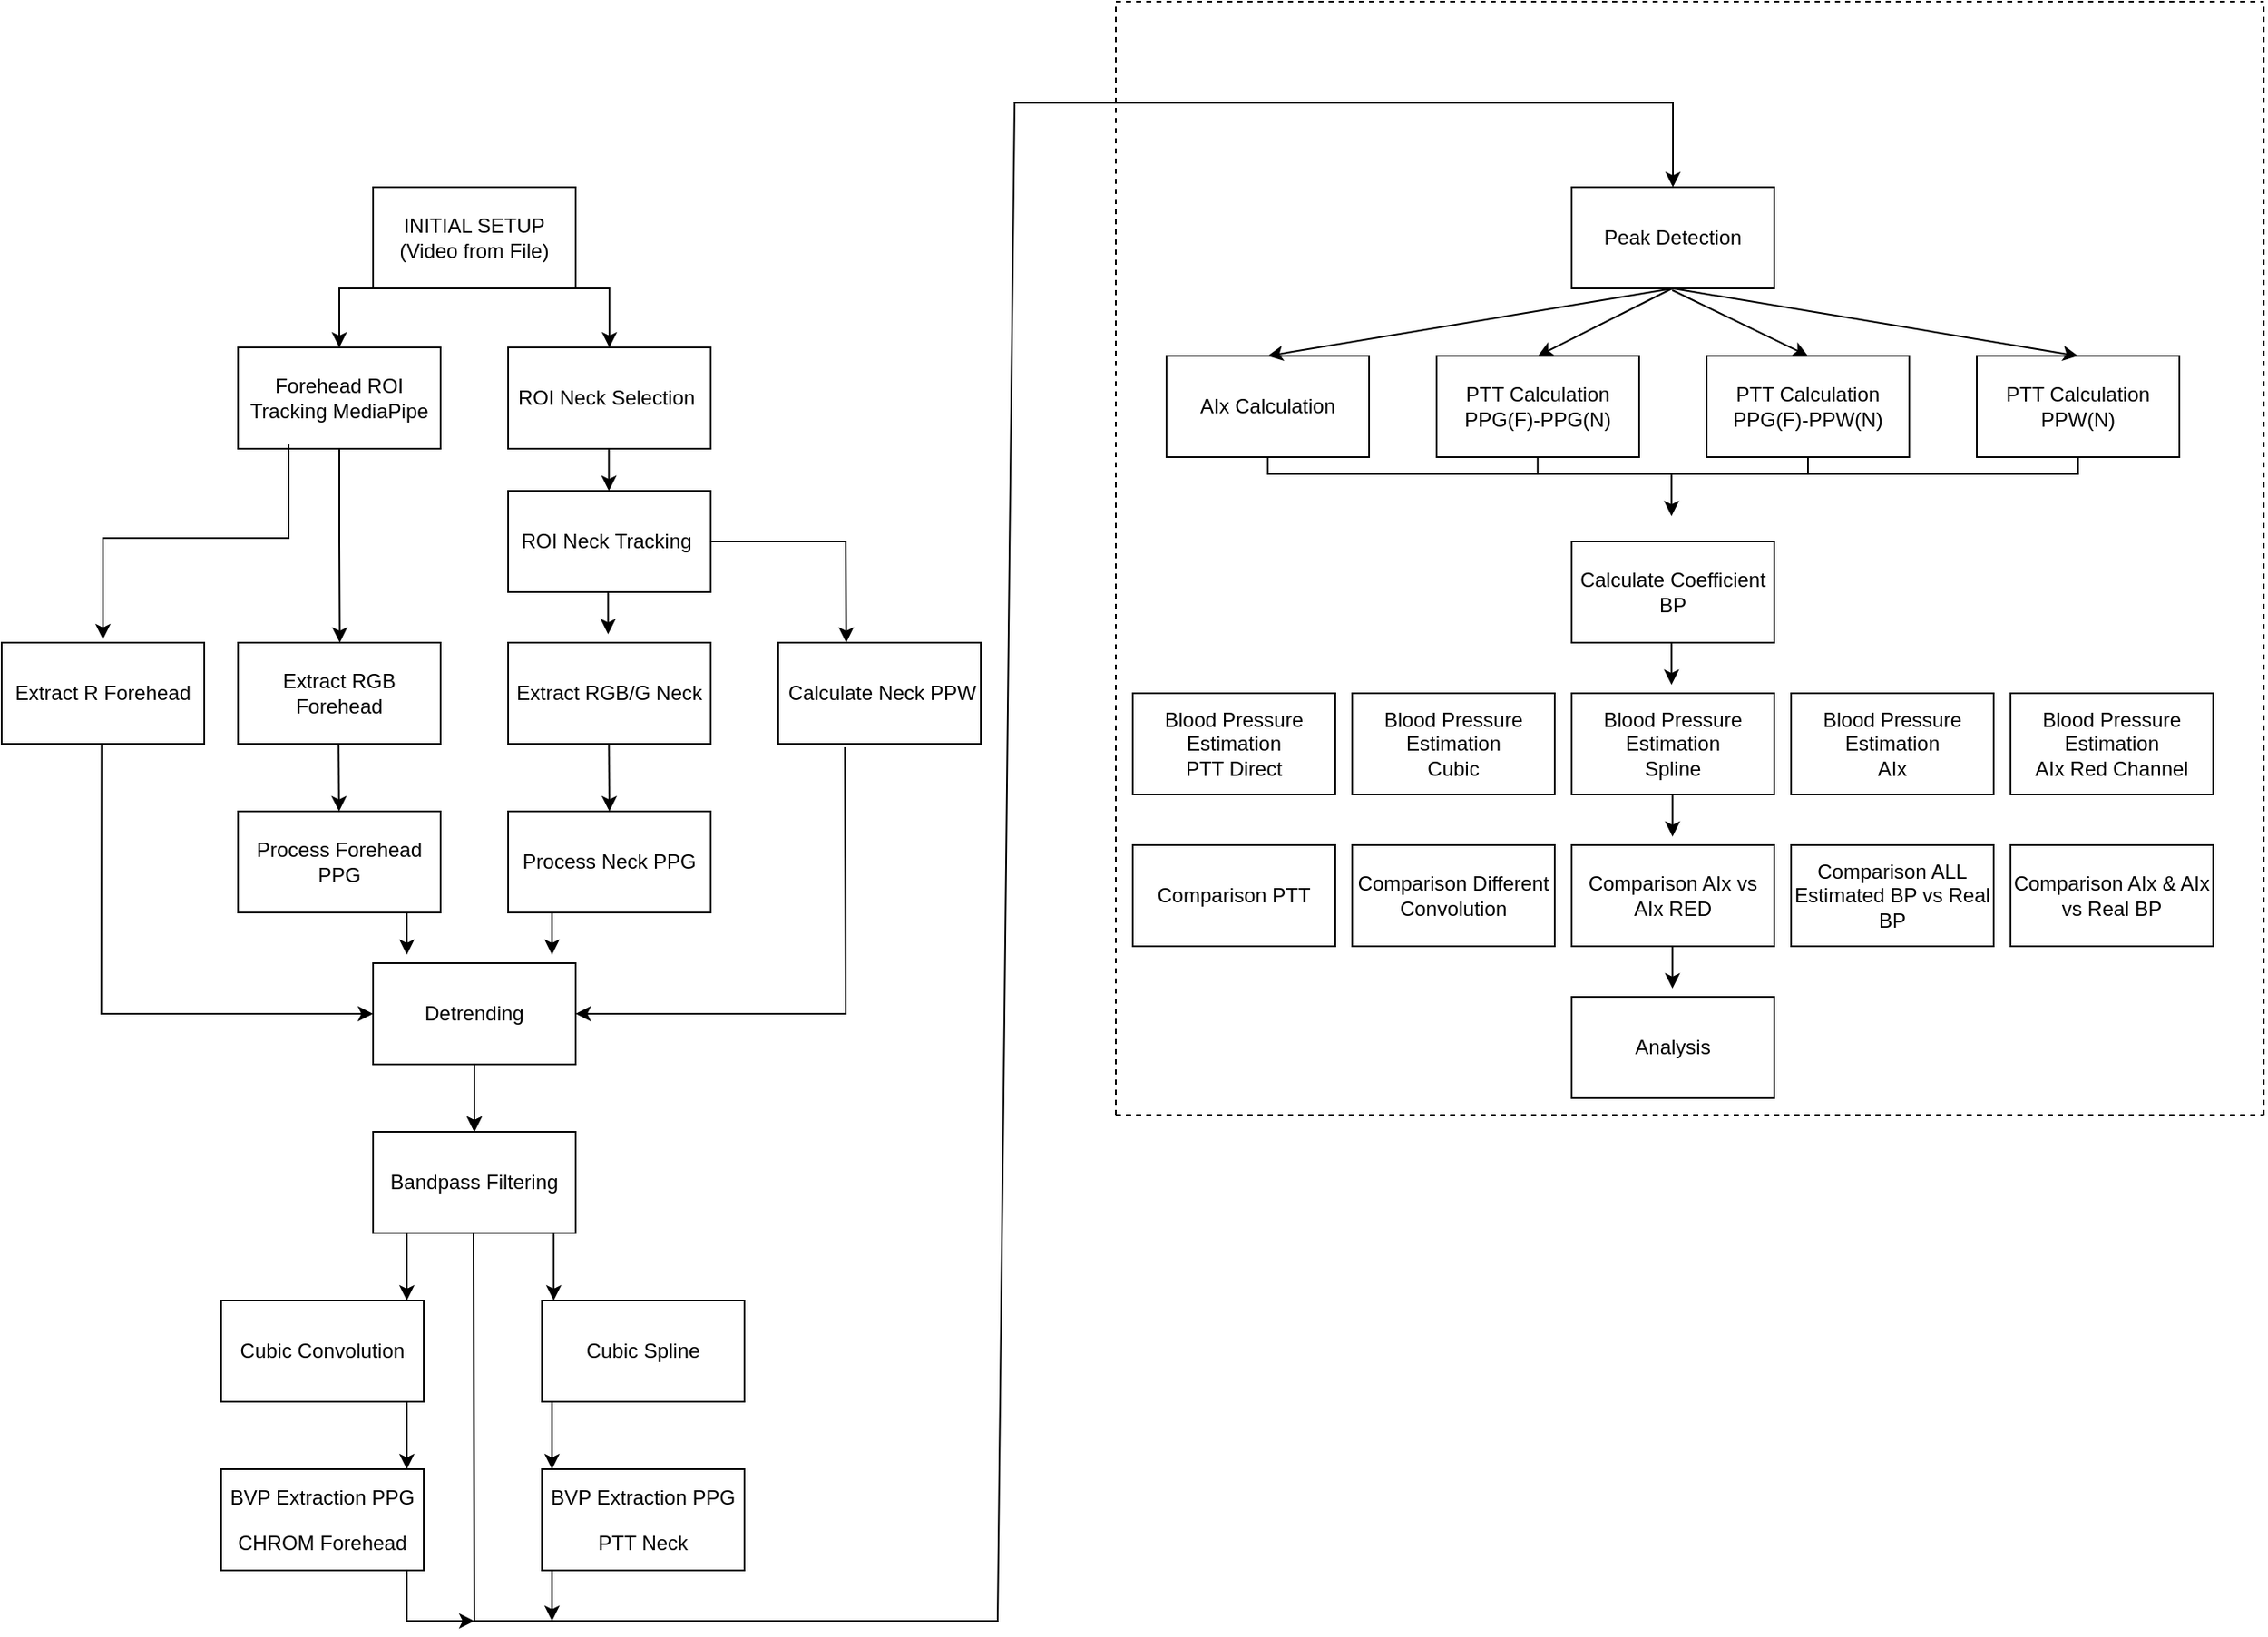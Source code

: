 <mxfile version="26.0.9">
  <diagram name="Pagina-1" id="Jpuzy2f0KLq-0AvHMx6a">
    <mxGraphModel dx="1965" dy="1003" grid="1" gridSize="10" guides="1" tooltips="1" connect="1" arrows="1" fold="1" page="1" pageScale="1" pageWidth="827" pageHeight="1169" math="0" shadow="0">
      <root>
        <mxCell id="0" />
        <mxCell id="1" parent="0" />
        <mxCell id="6SvfbTBSjl1cwtNNpb_5-1" value="INITIAL SETUP&lt;div&gt;(Video from File)&lt;/div&gt;" style="rounded=0;whiteSpace=wrap;html=1;" parent="1" vertex="1">
          <mxGeometry x="720" y="430" width="120" height="60" as="geometry" />
        </mxCell>
        <mxCell id="6SvfbTBSjl1cwtNNpb_5-2" value="ROI Neck&amp;nbsp;&lt;span style=&quot;background-color: transparent; color: light-dark(rgb(0, 0, 0), rgb(255, 255, 255));&quot;&gt;Selection&amp;nbsp;&lt;/span&gt;" style="rounded=0;whiteSpace=wrap;html=1;" parent="1" vertex="1">
          <mxGeometry x="800" y="525" width="120" height="60" as="geometry" />
        </mxCell>
        <mxCell id="6SvfbTBSjl1cwtNNpb_5-3" value="&lt;p class=&quot;p1&quot;&gt;Process Forehead PPG&lt;/p&gt;" style="rounded=0;whiteSpace=wrap;html=1;" parent="1" vertex="1">
          <mxGeometry x="640" y="800" width="120" height="60" as="geometry" />
        </mxCell>
        <mxCell id="6SvfbTBSjl1cwtNNpb_5-4" value="&lt;p class=&quot;p1&quot;&gt;Process Neck PPG&lt;/p&gt;" style="rounded=0;whiteSpace=wrap;html=1;" parent="1" vertex="1">
          <mxGeometry x="800" y="800" width="120" height="60" as="geometry" />
        </mxCell>
        <mxCell id="6SvfbTBSjl1cwtNNpb_5-5" value="&lt;p class=&quot;p1&quot;&gt;&lt;span class=&quot;Apple-converted-space&quot;&gt;&amp;nbsp;&lt;/span&gt;Calculate Neck PPW&lt;/p&gt;" style="rounded=0;whiteSpace=wrap;html=1;" parent="1" vertex="1">
          <mxGeometry x="960" y="700" width="120" height="60" as="geometry" />
        </mxCell>
        <mxCell id="8UzFJB07DRBX3_1VXv-o-12" value="" style="edgeStyle=orthogonalEdgeStyle;rounded=0;orthogonalLoop=1;jettySize=auto;html=1;" edge="1" parent="1" source="6SvfbTBSjl1cwtNNpb_5-6" target="6SvfbTBSjl1cwtNNpb_5-7">
          <mxGeometry relative="1" as="geometry" />
        </mxCell>
        <mxCell id="6SvfbTBSjl1cwtNNpb_5-6" value="&lt;p class=&quot;p1&quot;&gt;Detrending&lt;/p&gt;" style="rounded=0;whiteSpace=wrap;html=1;" parent="1" vertex="1">
          <mxGeometry x="720" y="890" width="120" height="60" as="geometry" />
        </mxCell>
        <mxCell id="6SvfbTBSjl1cwtNNpb_5-7" value="&lt;p class=&quot;p1&quot;&gt;Bandpass Filtering&lt;/p&gt;" style="rounded=0;whiteSpace=wrap;html=1;" parent="1" vertex="1">
          <mxGeometry x="720" y="990" width="120" height="60" as="geometry" />
        </mxCell>
        <mxCell id="6SvfbTBSjl1cwtNNpb_5-8" value="&lt;p class=&quot;p1&quot;&gt;BVP Extraction PPG&lt;/p&gt;&lt;p class=&quot;p1&quot;&gt;&lt;span style=&quot;background-color: transparent; color: light-dark(rgb(0, 0, 0), rgb(255, 255, 255));&quot;&gt;CHROM&amp;nbsp;&lt;/span&gt;&lt;span style=&quot;background-color: transparent; color: light-dark(rgb(0, 0, 0), rgb(255, 255, 255));&quot;&gt;Forehead&lt;/span&gt;&lt;/p&gt;" style="rounded=0;whiteSpace=wrap;html=1;" parent="1" vertex="1">
          <mxGeometry x="630" y="1190" width="120" height="60" as="geometry" />
        </mxCell>
        <mxCell id="6SvfbTBSjl1cwtNNpb_5-9" value="&lt;p class=&quot;p1&quot;&gt;BVP Extraction PPG&lt;/p&gt;&lt;p class=&quot;p1&quot;&gt;&lt;span style=&quot;background-color: transparent; color: light-dark(rgb(0, 0, 0), rgb(255, 255, 255));&quot;&gt;PTT Neck&lt;/span&gt;&lt;/p&gt;" style="rounded=0;whiteSpace=wrap;html=1;" parent="1" vertex="1">
          <mxGeometry x="820" y="1190" width="120" height="60" as="geometry" />
        </mxCell>
        <mxCell id="6SvfbTBSjl1cwtNNpb_5-10" value="Peak Detection" style="rounded=0;whiteSpace=wrap;html=1;" parent="1" vertex="1">
          <mxGeometry x="1430" y="430" width="120" height="60" as="geometry" />
        </mxCell>
        <mxCell id="6SvfbTBSjl1cwtNNpb_5-11" value="PTT Calculation&lt;br&gt;PPG(F)-PPG(N)" style="rounded=0;whiteSpace=wrap;html=1;" parent="1" vertex="1">
          <mxGeometry x="1350" y="530" width="120" height="60" as="geometry" />
        </mxCell>
        <mxCell id="6SvfbTBSjl1cwtNNpb_5-12" value="AIx Calculation" style="rounded=0;whiteSpace=wrap;html=1;" parent="1" vertex="1">
          <mxGeometry x="1190" y="530" width="120" height="60" as="geometry" />
        </mxCell>
        <mxCell id="6SvfbTBSjl1cwtNNpb_5-13" value="Blood Pressure Estimation&lt;br&gt;Spline" style="rounded=0;whiteSpace=wrap;html=1;" parent="1" vertex="1">
          <mxGeometry x="1430" y="730" width="120" height="60" as="geometry" />
        </mxCell>
        <mxCell id="6SvfbTBSjl1cwtNNpb_5-14" value="Comparison AIx vs AIx RED" style="rounded=0;whiteSpace=wrap;html=1;" parent="1" vertex="1">
          <mxGeometry x="1430" y="820" width="120" height="60" as="geometry" />
        </mxCell>
        <mxCell id="6SvfbTBSjl1cwtNNpb_5-15" value="&lt;p class=&quot;p1&quot;&gt;Extract RGB Forehead&lt;/p&gt;" style="rounded=0;whiteSpace=wrap;html=1;" parent="1" vertex="1">
          <mxGeometry x="640" y="700" width="120" height="60" as="geometry" />
        </mxCell>
        <mxCell id="6SvfbTBSjl1cwtNNpb_5-16" value="&lt;p class=&quot;p1&quot;&gt;Extract RGB/G Neck&lt;/p&gt;" style="rounded=0;whiteSpace=wrap;html=1;" parent="1" vertex="1">
          <mxGeometry x="800" y="700" width="120" height="60" as="geometry" />
        </mxCell>
        <mxCell id="6SvfbTBSjl1cwtNNpb_5-17" value="" style="endArrow=classic;html=1;rounded=0;entryX=0.5;entryY=0;entryDx=0;entryDy=0;exitX=0.5;exitY=1;exitDx=0;exitDy=0;" parent="1" target="6SvfbTBSjl1cwtNNpb_5-2" edge="1" source="6SvfbTBSjl1cwtNNpb_5-1">
          <mxGeometry width="50" height="50" relative="1" as="geometry">
            <mxPoint x="860" y="500" as="sourcePoint" />
            <mxPoint x="910" y="450" as="targetPoint" />
            <Array as="points">
              <mxPoint x="860" y="490" />
            </Array>
          </mxGeometry>
        </mxCell>
        <mxCell id="6SvfbTBSjl1cwtNNpb_5-18" value="" style="endArrow=classic;html=1;rounded=0;entryX=0.5;entryY=0;entryDx=0;entryDy=0;" parent="1" edge="1">
          <mxGeometry width="50" height="50" relative="1" as="geometry">
            <mxPoint x="859.71" y="585" as="sourcePoint" />
            <mxPoint x="859.71" y="610" as="targetPoint" />
          </mxGeometry>
        </mxCell>
        <mxCell id="6SvfbTBSjl1cwtNNpb_5-19" value="" style="endArrow=classic;html=1;rounded=0;entryX=0.5;entryY=0;entryDx=0;entryDy=0;" parent="1" target="6SvfbTBSjl1cwtNNpb_5-4" edge="1">
          <mxGeometry width="50" height="50" relative="1" as="geometry">
            <mxPoint x="859.71" y="760" as="sourcePoint" />
            <mxPoint x="859.71" y="785" as="targetPoint" />
          </mxGeometry>
        </mxCell>
        <mxCell id="6SvfbTBSjl1cwtNNpb_5-20" value="" style="endArrow=classic;html=1;rounded=0;entryX=0.5;entryY=0;entryDx=0;entryDy=0;" parent="1" edge="1">
          <mxGeometry width="50" height="50" relative="1" as="geometry">
            <mxPoint x="826" y="860" as="sourcePoint" />
            <mxPoint x="826" y="885" as="targetPoint" />
          </mxGeometry>
        </mxCell>
        <mxCell id="6SvfbTBSjl1cwtNNpb_5-21" value="" style="endArrow=classic;html=1;rounded=0;entryX=0.5;entryY=0;entryDx=0;entryDy=0;" parent="1" edge="1">
          <mxGeometry width="50" height="50" relative="1" as="geometry">
            <mxPoint x="740" y="860" as="sourcePoint" />
            <mxPoint x="740" y="885" as="targetPoint" />
          </mxGeometry>
        </mxCell>
        <mxCell id="6SvfbTBSjl1cwtNNpb_5-22" value="" style="endArrow=classic;html=1;rounded=0;entryX=0.5;entryY=0;entryDx=0;entryDy=0;" parent="1" target="6SvfbTBSjl1cwtNNpb_5-7" edge="1">
          <mxGeometry width="50" height="50" relative="1" as="geometry">
            <mxPoint x="780" y="950" as="sourcePoint" />
            <mxPoint x="780" y="975" as="targetPoint" />
          </mxGeometry>
        </mxCell>
        <mxCell id="6SvfbTBSjl1cwtNNpb_5-27" value="" style="endArrow=classic;html=1;rounded=0;entryX=0.5;entryY=0;entryDx=0;entryDy=0;" parent="1" target="6SvfbTBSjl1cwtNNpb_5-39" edge="1">
          <mxGeometry width="50" height="50" relative="1" as="geometry">
            <mxPoint x="1489.57" y="491" as="sourcePoint" />
            <mxPoint x="1489.57" y="530" as="targetPoint" />
          </mxGeometry>
        </mxCell>
        <mxCell id="6SvfbTBSjl1cwtNNpb_5-28" value="" style="endArrow=classic;html=1;rounded=0;entryX=0.5;entryY=0;entryDx=0;entryDy=0;exitX=0.5;exitY=1;exitDx=0;exitDy=0;" parent="1" source="6SvfbTBSjl1cwtNNpb_5-10" target="6SvfbTBSjl1cwtNNpb_5-12" edge="1">
          <mxGeometry width="50" height="50" relative="1" as="geometry">
            <mxPoint x="1450" y="490" as="sourcePoint" />
            <mxPoint x="1450" y="515" as="targetPoint" />
          </mxGeometry>
        </mxCell>
        <mxCell id="6SvfbTBSjl1cwtNNpb_5-31" value="" style="endArrow=classic;html=1;rounded=0;entryX=0.5;entryY=0;entryDx=0;entryDy=0;" parent="1" edge="1">
          <mxGeometry width="50" height="50" relative="1" as="geometry">
            <mxPoint x="1489.77" y="790" as="sourcePoint" />
            <mxPoint x="1489.77" y="815" as="targetPoint" />
          </mxGeometry>
        </mxCell>
        <mxCell id="6SvfbTBSjl1cwtNNpb_5-38" value="PTT Calculation&lt;br&gt;PPW(N)" style="rounded=0;whiteSpace=wrap;html=1;" parent="1" vertex="1">
          <mxGeometry x="1670" y="530" width="120" height="60" as="geometry" />
        </mxCell>
        <mxCell id="6SvfbTBSjl1cwtNNpb_5-39" value="PTT Calculation&lt;br&gt;PPG(F)-PPW(N)" style="rounded=0;whiteSpace=wrap;html=1;" parent="1" vertex="1">
          <mxGeometry x="1510" y="530" width="120" height="60" as="geometry" />
        </mxCell>
        <mxCell id="6SvfbTBSjl1cwtNNpb_5-40" value="" style="endArrow=classic;html=1;rounded=0;entryX=0.5;entryY=0;entryDx=0;entryDy=0;" parent="1" target="6SvfbTBSjl1cwtNNpb_5-11" edge="1">
          <mxGeometry width="50" height="50" relative="1" as="geometry">
            <mxPoint x="1489.57" y="490" as="sourcePoint" />
            <mxPoint x="1489.57" y="529" as="targetPoint" />
          </mxGeometry>
        </mxCell>
        <mxCell id="6SvfbTBSjl1cwtNNpb_5-41" value="" style="endArrow=classic;html=1;rounded=0;entryX=0.5;entryY=0;entryDx=0;entryDy=0;" parent="1" target="6SvfbTBSjl1cwtNNpb_5-38" edge="1">
          <mxGeometry width="50" height="50" relative="1" as="geometry">
            <mxPoint x="1490" y="490" as="sourcePoint" />
            <mxPoint x="1570.43" y="529" as="targetPoint" />
          </mxGeometry>
        </mxCell>
        <mxCell id="6SvfbTBSjl1cwtNNpb_5-42" value="" style="endArrow=classic;html=1;rounded=0;entryX=0.5;entryY=0;entryDx=0;entryDy=0;" parent="1" edge="1">
          <mxGeometry width="50" height="50" relative="1" as="geometry">
            <mxPoint x="699.57" y="760" as="sourcePoint" />
            <mxPoint x="699.86" y="800" as="targetPoint" />
          </mxGeometry>
        </mxCell>
        <mxCell id="6SvfbTBSjl1cwtNNpb_5-45" value="" style="endArrow=none;html=1;rounded=0;" parent="1" edge="1">
          <mxGeometry width="50" height="50" relative="1" as="geometry">
            <mxPoint x="1490" y="600" as="sourcePoint" />
            <mxPoint x="1250" y="590" as="targetPoint" />
            <Array as="points">
              <mxPoint x="1250" y="600" />
            </Array>
          </mxGeometry>
        </mxCell>
        <mxCell id="6SvfbTBSjl1cwtNNpb_5-46" value="" style="endArrow=none;html=1;rounded=0;exitX=0.5;exitY=1;exitDx=0;exitDy=0;" parent="1" source="6SvfbTBSjl1cwtNNpb_5-38" edge="1">
          <mxGeometry width="50" height="50" relative="1" as="geometry">
            <mxPoint x="1760" y="610" as="sourcePoint" />
            <mxPoint x="1490" y="600" as="targetPoint" />
            <Array as="points">
              <mxPoint x="1730" y="600" />
            </Array>
          </mxGeometry>
        </mxCell>
        <mxCell id="6SvfbTBSjl1cwtNNpb_5-47" value="" style="endArrow=none;html=1;rounded=0;entryX=0.5;entryY=1;entryDx=0;entryDy=0;" parent="1" target="6SvfbTBSjl1cwtNNpb_5-39" edge="1">
          <mxGeometry width="50" height="50" relative="1" as="geometry">
            <mxPoint x="1570" y="600" as="sourcePoint" />
            <mxPoint x="1620" y="630" as="targetPoint" />
          </mxGeometry>
        </mxCell>
        <mxCell id="6SvfbTBSjl1cwtNNpb_5-48" value="" style="endArrow=none;html=1;rounded=0;entryX=0.5;entryY=1;entryDx=0;entryDy=0;" parent="1" edge="1">
          <mxGeometry width="50" height="50" relative="1" as="geometry">
            <mxPoint x="1409.88" y="600" as="sourcePoint" />
            <mxPoint x="1409.88" y="590" as="targetPoint" />
          </mxGeometry>
        </mxCell>
        <mxCell id="8UzFJB07DRBX3_1VXv-o-1" value="ROI Neck&amp;nbsp;&lt;span style=&quot;background-color: transparent; color: light-dark(rgb(0, 0, 0), rgb(255, 255, 255));&quot;&gt;Tracking&amp;nbsp;&lt;/span&gt;" style="rounded=0;whiteSpace=wrap;html=1;" vertex="1" parent="1">
          <mxGeometry x="800" y="610" width="120" height="60" as="geometry" />
        </mxCell>
        <mxCell id="8UzFJB07DRBX3_1VXv-o-2" value="" style="endArrow=classic;html=1;rounded=0;entryX=0.5;entryY=0;entryDx=0;entryDy=0;" edge="1" parent="1">
          <mxGeometry width="50" height="50" relative="1" as="geometry">
            <mxPoint x="859.23" y="670" as="sourcePoint" />
            <mxPoint x="859.23" y="695" as="targetPoint" />
          </mxGeometry>
        </mxCell>
        <mxCell id="8UzFJB07DRBX3_1VXv-o-5" value="&lt;p class=&quot;p1&quot;&gt;Cubic Convolution&lt;/p&gt;" style="rounded=0;whiteSpace=wrap;html=1;" vertex="1" parent="1">
          <mxGeometry x="630" y="1090" width="120" height="60" as="geometry" />
        </mxCell>
        <mxCell id="8UzFJB07DRBX3_1VXv-o-6" value="&lt;p class=&quot;p1&quot;&gt;Cubic Spline&lt;/p&gt;" style="rounded=0;whiteSpace=wrap;html=1;" vertex="1" parent="1">
          <mxGeometry x="820" y="1090" width="120" height="60" as="geometry" />
        </mxCell>
        <mxCell id="8UzFJB07DRBX3_1VXv-o-7" value="" style="endArrow=classic;html=1;rounded=0;entryX=0.5;entryY=0;entryDx=0;entryDy=0;" edge="1" parent="1">
          <mxGeometry width="50" height="50" relative="1" as="geometry">
            <mxPoint x="740" y="1050" as="sourcePoint" />
            <mxPoint x="740" y="1090" as="targetPoint" />
          </mxGeometry>
        </mxCell>
        <mxCell id="8UzFJB07DRBX3_1VXv-o-8" value="" style="endArrow=classic;html=1;rounded=0;entryX=0.5;entryY=0;entryDx=0;entryDy=0;" edge="1" parent="1">
          <mxGeometry width="50" height="50" relative="1" as="geometry">
            <mxPoint x="827" y="1050" as="sourcePoint" />
            <mxPoint x="827" y="1090" as="targetPoint" />
          </mxGeometry>
        </mxCell>
        <mxCell id="8UzFJB07DRBX3_1VXv-o-9" value="" style="endArrow=classic;html=1;rounded=0;entryX=0.5;entryY=0;entryDx=0;entryDy=0;" edge="1" parent="1" target="6SvfbTBSjl1cwtNNpb_5-10">
          <mxGeometry width="50" height="50" relative="1" as="geometry">
            <mxPoint x="779.5" y="1050" as="sourcePoint" />
            <mxPoint x="780" y="1380" as="targetPoint" />
            <Array as="points">
              <mxPoint x="780" y="1280" />
              <mxPoint x="1090" y="1280" />
              <mxPoint x="1100" y="380" />
              <mxPoint x="1490" y="380" />
            </Array>
          </mxGeometry>
        </mxCell>
        <mxCell id="8UzFJB07DRBX3_1VXv-o-10" value="" style="endArrow=classic;html=1;rounded=0;entryX=0.5;entryY=0;entryDx=0;entryDy=0;" edge="1" parent="1">
          <mxGeometry width="50" height="50" relative="1" as="geometry">
            <mxPoint x="740" y="1150" as="sourcePoint" />
            <mxPoint x="740" y="1190" as="targetPoint" />
          </mxGeometry>
        </mxCell>
        <mxCell id="8UzFJB07DRBX3_1VXv-o-11" value="" style="endArrow=classic;html=1;rounded=0;entryX=0.5;entryY=0;entryDx=0;entryDy=0;" edge="1" parent="1">
          <mxGeometry width="50" height="50" relative="1" as="geometry">
            <mxPoint x="826" y="1150" as="sourcePoint" />
            <mxPoint x="826" y="1190" as="targetPoint" />
          </mxGeometry>
        </mxCell>
        <mxCell id="8UzFJB07DRBX3_1VXv-o-13" value="" style="endArrow=classic;html=1;rounded=0;entryX=1;entryY=0.5;entryDx=0;entryDy=0;exitX=0.329;exitY=1.033;exitDx=0;exitDy=0;exitPerimeter=0;" edge="1" parent="1" source="6SvfbTBSjl1cwtNNpb_5-5" target="6SvfbTBSjl1cwtNNpb_5-6">
          <mxGeometry width="50" height="50" relative="1" as="geometry">
            <mxPoint x="1000" y="780" as="sourcePoint" />
            <mxPoint x="870" y="810" as="targetPoint" />
            <Array as="points">
              <mxPoint x="1000" y="920" />
            </Array>
          </mxGeometry>
        </mxCell>
        <mxCell id="8UzFJB07DRBX3_1VXv-o-14" value="" style="endArrow=classic;html=1;rounded=0;entryX=0.5;entryY=0;entryDx=0;entryDy=0;exitX=1;exitY=0.5;exitDx=0;exitDy=0;" edge="1" parent="1" source="8UzFJB07DRBX3_1VXv-o-1">
          <mxGeometry width="50" height="50" relative="1" as="geometry">
            <mxPoint x="1000" y="660" as="sourcePoint" />
            <mxPoint x="1000.29" y="700" as="targetPoint" />
            <Array as="points">
              <mxPoint x="1000" y="640" />
            </Array>
          </mxGeometry>
        </mxCell>
        <mxCell id="8UzFJB07DRBX3_1VXv-o-15" value="" style="endArrow=classic;html=1;rounded=0;entryX=0.5;entryY=0;entryDx=0;entryDy=0;exitX=0.5;exitY=1;exitDx=0;exitDy=0;" edge="1" parent="1" source="8UzFJB07DRBX3_1VXv-o-16">
          <mxGeometry width="50" height="50" relative="1" as="geometry">
            <mxPoint x="700" y="630" as="sourcePoint" />
            <mxPoint x="700.29" y="700" as="targetPoint" />
            <Array as="points">
              <mxPoint x="700" y="640" />
            </Array>
          </mxGeometry>
        </mxCell>
        <mxCell id="8UzFJB07DRBX3_1VXv-o-16" value="Forehead ROI Tracking MediaPipe" style="rounded=0;whiteSpace=wrap;html=1;" vertex="1" parent="1">
          <mxGeometry x="640" y="525" width="120" height="60" as="geometry" />
        </mxCell>
        <mxCell id="8UzFJB07DRBX3_1VXv-o-17" value="" style="endArrow=classic;html=1;rounded=0;entryX=0.5;entryY=0;entryDx=0;entryDy=0;exitX=0.5;exitY=1;exitDx=0;exitDy=0;" edge="1" parent="1" source="6SvfbTBSjl1cwtNNpb_5-1">
          <mxGeometry width="50" height="50" relative="1" as="geometry">
            <mxPoint x="780" y="500" as="sourcePoint" />
            <mxPoint x="700" y="525" as="targetPoint" />
            <Array as="points">
              <mxPoint x="700" y="490" />
            </Array>
          </mxGeometry>
        </mxCell>
        <mxCell id="8UzFJB07DRBX3_1VXv-o-18" value="" style="endArrow=classic;html=1;rounded=0;" edge="1" parent="1">
          <mxGeometry width="50" height="50" relative="1" as="geometry">
            <mxPoint x="740" y="1250" as="sourcePoint" />
            <mxPoint x="780" y="1280" as="targetPoint" />
            <Array as="points">
              <mxPoint x="740" y="1280" />
            </Array>
          </mxGeometry>
        </mxCell>
        <mxCell id="8UzFJB07DRBX3_1VXv-o-19" value="" style="endArrow=classic;html=1;rounded=0;" edge="1" parent="1">
          <mxGeometry width="50" height="50" relative="1" as="geometry">
            <mxPoint x="826" y="1250" as="sourcePoint" />
            <mxPoint x="826" y="1280" as="targetPoint" />
          </mxGeometry>
        </mxCell>
        <mxCell id="8UzFJB07DRBX3_1VXv-o-20" value="Calculate Coefficient BP" style="rounded=0;whiteSpace=wrap;html=1;" vertex="1" parent="1">
          <mxGeometry x="1430" y="640" width="120" height="60" as="geometry" />
        </mxCell>
        <mxCell id="8UzFJB07DRBX3_1VXv-o-21" value="" style="endArrow=classic;html=1;rounded=0;entryX=0.5;entryY=0;entryDx=0;entryDy=0;" edge="1" parent="1">
          <mxGeometry width="50" height="50" relative="1" as="geometry">
            <mxPoint x="1489.17" y="700" as="sourcePoint" />
            <mxPoint x="1489.17" y="725" as="targetPoint" />
          </mxGeometry>
        </mxCell>
        <mxCell id="8UzFJB07DRBX3_1VXv-o-22" value="" style="endArrow=classic;html=1;rounded=0;entryX=0.5;entryY=0;entryDx=0;entryDy=0;" edge="1" parent="1">
          <mxGeometry width="50" height="50" relative="1" as="geometry">
            <mxPoint x="1489.17" y="600" as="sourcePoint" />
            <mxPoint x="1489.17" y="625" as="targetPoint" />
          </mxGeometry>
        </mxCell>
        <mxCell id="8UzFJB07DRBX3_1VXv-o-24" value="" style="endArrow=none;dashed=1;html=1;rounded=0;" edge="1" parent="1">
          <mxGeometry width="50" height="50" relative="1" as="geometry">
            <mxPoint x="1160" y="980" as="sourcePoint" />
            <mxPoint x="1160" y="320" as="targetPoint" />
          </mxGeometry>
        </mxCell>
        <mxCell id="8UzFJB07DRBX3_1VXv-o-25" value="" style="endArrow=none;dashed=1;html=1;rounded=0;" edge="1" parent="1">
          <mxGeometry width="50" height="50" relative="1" as="geometry">
            <mxPoint x="1840" y="980" as="sourcePoint" />
            <mxPoint x="1840" y="320" as="targetPoint" />
          </mxGeometry>
        </mxCell>
        <mxCell id="8UzFJB07DRBX3_1VXv-o-26" value="" style="endArrow=none;dashed=1;html=1;rounded=0;" edge="1" parent="1">
          <mxGeometry width="50" height="50" relative="1" as="geometry">
            <mxPoint x="1160" y="980" as="sourcePoint" />
            <mxPoint x="1840" y="980" as="targetPoint" />
            <Array as="points">
              <mxPoint x="1500" y="980" />
            </Array>
          </mxGeometry>
        </mxCell>
        <mxCell id="8UzFJB07DRBX3_1VXv-o-27" value="" style="endArrow=none;dashed=1;html=1;rounded=0;" edge="1" parent="1">
          <mxGeometry width="50" height="50" relative="1" as="geometry">
            <mxPoint x="1160" y="320" as="sourcePoint" />
            <mxPoint x="1840" y="320" as="targetPoint" />
          </mxGeometry>
        </mxCell>
        <mxCell id="8UzFJB07DRBX3_1VXv-o-29" value="&lt;p class=&quot;p1&quot;&gt;Extract R Forehead&lt;/p&gt;" style="rounded=0;whiteSpace=wrap;html=1;" vertex="1" parent="1">
          <mxGeometry x="500" y="700" width="120" height="60" as="geometry" />
        </mxCell>
        <mxCell id="8UzFJB07DRBX3_1VXv-o-30" value="" style="endArrow=classic;html=1;rounded=0;exitX=0.5;exitY=1;exitDx=0;exitDy=0;" edge="1" parent="1">
          <mxGeometry width="50" height="50" relative="1" as="geometry">
            <mxPoint x="670" y="582.5" as="sourcePoint" />
            <mxPoint x="560" y="698" as="targetPoint" />
            <Array as="points">
              <mxPoint x="670" y="638" />
              <mxPoint x="560" y="638" />
            </Array>
          </mxGeometry>
        </mxCell>
        <mxCell id="8UzFJB07DRBX3_1VXv-o-31" value="" style="endArrow=classic;html=1;rounded=0;exitX=0.5;exitY=1;exitDx=0;exitDy=0;entryX=0;entryY=0.5;entryDx=0;entryDy=0;" edge="1" parent="1" target="6SvfbTBSjl1cwtNNpb_5-6">
          <mxGeometry width="50" height="50" relative="1" as="geometry">
            <mxPoint x="559.23" y="760" as="sourcePoint" />
            <mxPoint x="560" y="920" as="targetPoint" />
            <Array as="points">
              <mxPoint x="559" y="920" />
            </Array>
          </mxGeometry>
        </mxCell>
        <mxCell id="8UzFJB07DRBX3_1VXv-o-39" value="Blood Pressure Estimation&lt;br&gt;AIx" style="rounded=0;whiteSpace=wrap;html=1;" vertex="1" parent="1">
          <mxGeometry x="1560" y="730" width="120" height="60" as="geometry" />
        </mxCell>
        <mxCell id="8UzFJB07DRBX3_1VXv-o-40" value="Blood Pressure Estimation&lt;br&gt;AIx Red Channel" style="rounded=0;whiteSpace=wrap;html=1;" vertex="1" parent="1">
          <mxGeometry x="1690" y="730" width="120" height="60" as="geometry" />
        </mxCell>
        <mxCell id="8UzFJB07DRBX3_1VXv-o-41" value="Blood Pressure Estimation&lt;br&gt;Cubic" style="rounded=0;whiteSpace=wrap;html=1;" vertex="1" parent="1">
          <mxGeometry x="1300" y="730" width="120" height="60" as="geometry" />
        </mxCell>
        <mxCell id="8UzFJB07DRBX3_1VXv-o-42" value="Blood Pressure Estimation&lt;br&gt;PTT Direct" style="rounded=0;whiteSpace=wrap;html=1;" vertex="1" parent="1">
          <mxGeometry x="1170" y="730" width="120" height="60" as="geometry" />
        </mxCell>
        <mxCell id="8UzFJB07DRBX3_1VXv-o-43" value="Comparison AIx &amp;amp; AIx vs Real BP" style="rounded=0;whiteSpace=wrap;html=1;" vertex="1" parent="1">
          <mxGeometry x="1690" y="820" width="120" height="60" as="geometry" />
        </mxCell>
        <mxCell id="8UzFJB07DRBX3_1VXv-o-44" value="Comparison ALL Estimated BP vs Real BP" style="rounded=0;whiteSpace=wrap;html=1;" vertex="1" parent="1">
          <mxGeometry x="1560" y="820" width="120" height="60" as="geometry" />
        </mxCell>
        <mxCell id="8UzFJB07DRBX3_1VXv-o-45" value="Comparison Different Convolution" style="rounded=0;whiteSpace=wrap;html=1;" vertex="1" parent="1">
          <mxGeometry x="1300" y="820" width="120" height="60" as="geometry" />
        </mxCell>
        <mxCell id="8UzFJB07DRBX3_1VXv-o-46" value="Comparison PTT" style="rounded=0;whiteSpace=wrap;html=1;" vertex="1" parent="1">
          <mxGeometry x="1170" y="820" width="120" height="60" as="geometry" />
        </mxCell>
        <mxCell id="8UzFJB07DRBX3_1VXv-o-47" value="" style="endArrow=classic;html=1;rounded=0;entryX=0.5;entryY=0;entryDx=0;entryDy=0;" edge="1" parent="1">
          <mxGeometry width="50" height="50" relative="1" as="geometry">
            <mxPoint x="1489.73" y="880" as="sourcePoint" />
            <mxPoint x="1489.73" y="905" as="targetPoint" />
          </mxGeometry>
        </mxCell>
        <mxCell id="8UzFJB07DRBX3_1VXv-o-48" value="Analysis" style="rounded=0;whiteSpace=wrap;html=1;" vertex="1" parent="1">
          <mxGeometry x="1430" y="910" width="120" height="60" as="geometry" />
        </mxCell>
      </root>
    </mxGraphModel>
  </diagram>
</mxfile>
